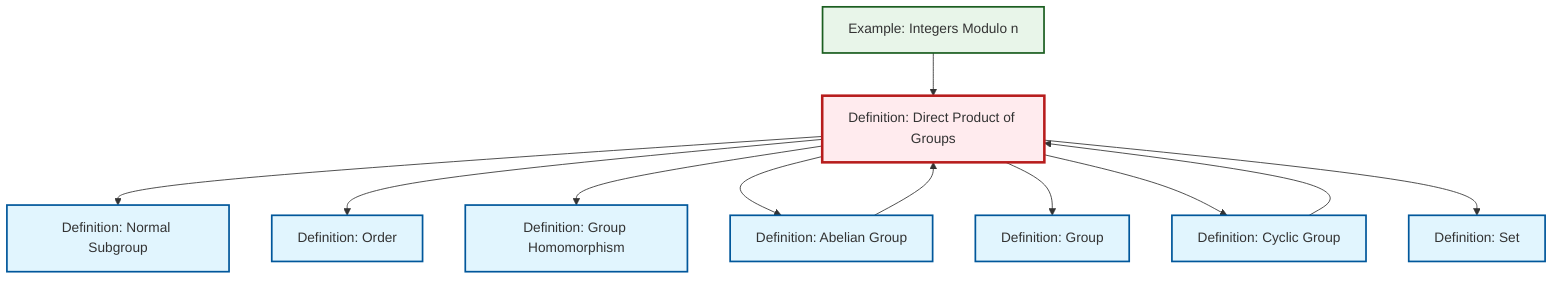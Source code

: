 graph TD
    classDef definition fill:#e1f5fe,stroke:#01579b,stroke-width:2px
    classDef theorem fill:#f3e5f5,stroke:#4a148c,stroke-width:2px
    classDef axiom fill:#fff3e0,stroke:#e65100,stroke-width:2px
    classDef example fill:#e8f5e9,stroke:#1b5e20,stroke-width:2px
    classDef current fill:#ffebee,stroke:#b71c1c,stroke-width:3px
    def-direct-product["Definition: Direct Product of Groups"]:::definition
    def-group["Definition: Group"]:::definition
    ex-quotient-integers-mod-n["Example: Integers Modulo n"]:::example
    def-order["Definition: Order"]:::definition
    def-homomorphism["Definition: Group Homomorphism"]:::definition
    def-abelian-group["Definition: Abelian Group"]:::definition
    def-normal-subgroup["Definition: Normal Subgroup"]:::definition
    def-set["Definition: Set"]:::definition
    def-cyclic-group["Definition: Cyclic Group"]:::definition
    def-direct-product --> def-normal-subgroup
    def-abelian-group --> def-direct-product
    def-cyclic-group --> def-direct-product
    def-direct-product --> def-order
    ex-quotient-integers-mod-n --> def-direct-product
    def-direct-product --> def-homomorphism
    def-direct-product --> def-abelian-group
    def-direct-product --> def-group
    def-direct-product --> def-cyclic-group
    def-direct-product --> def-set
    class def-direct-product current
